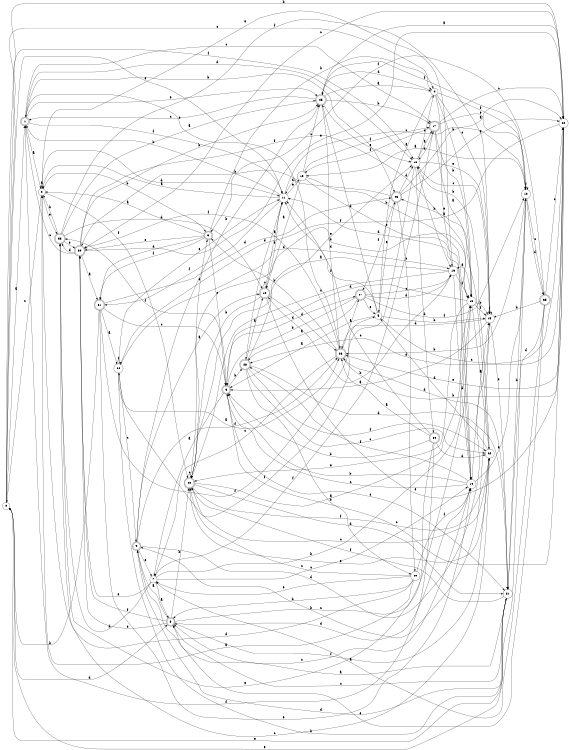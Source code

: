 digraph n29_6 {
__start0 [label="" shape="none"];

rankdir=LR;
size="8,5";

s0 [style="filled", color="black", fillcolor="white" shape="circle", label="0"];
s1 [style="rounded,filled", color="black", fillcolor="white" shape="doublecircle", label="1"];
s2 [style="filled", color="black", fillcolor="white" shape="circle", label="2"];
s3 [style="rounded,filled", color="black", fillcolor="white" shape="doublecircle", label="3"];
s4 [style="filled", color="black", fillcolor="white" shape="circle", label="4"];
s5 [style="filled", color="black", fillcolor="white" shape="circle", label="5"];
s6 [style="rounded,filled", color="black", fillcolor="white" shape="doublecircle", label="6"];
s7 [style="filled", color="black", fillcolor="white" shape="circle", label="7"];
s8 [style="rounded,filled", color="black", fillcolor="white" shape="doublecircle", label="8"];
s9 [style="rounded,filled", color="black", fillcolor="white" shape="doublecircle", label="9"];
s10 [style="rounded,filled", color="black", fillcolor="white" shape="doublecircle", label="10"];
s11 [style="filled", color="black", fillcolor="white" shape="circle", label="11"];
s12 [style="filled", color="black", fillcolor="white" shape="circle", label="12"];
s13 [style="filled", color="black", fillcolor="white" shape="circle", label="13"];
s14 [style="filled", color="black", fillcolor="white" shape="circle", label="14"];
s15 [style="filled", color="black", fillcolor="white" shape="circle", label="15"];
s16 [style="filled", color="black", fillcolor="white" shape="circle", label="16"];
s17 [style="rounded,filled", color="black", fillcolor="white" shape="doublecircle", label="17"];
s18 [style="filled", color="black", fillcolor="white" shape="circle", label="18"];
s19 [style="filled", color="black", fillcolor="white" shape="circle", label="19"];
s20 [style="rounded,filled", color="black", fillcolor="white" shape="doublecircle", label="20"];
s21 [style="filled", color="black", fillcolor="white" shape="circle", label="21"];
s22 [style="filled", color="black", fillcolor="white" shape="circle", label="22"];
s23 [style="rounded,filled", color="black", fillcolor="white" shape="doublecircle", label="23"];
s24 [style="filled", color="black", fillcolor="white" shape="circle", label="24"];
s25 [style="rounded,filled", color="black", fillcolor="white" shape="doublecircle", label="25"];
s26 [style="rounded,filled", color="black", fillcolor="white" shape="doublecircle", label="26"];
s27 [style="rounded,filled", color="black", fillcolor="white" shape="doublecircle", label="27"];
s28 [style="rounded,filled", color="black", fillcolor="white" shape="doublecircle", label="28"];
s29 [style="filled", color="black", fillcolor="white" shape="circle", label="29"];
s30 [style="rounded,filled", color="black", fillcolor="white" shape="doublecircle", label="30"];
s31 [style="rounded,filled", color="black", fillcolor="white" shape="doublecircle", label="31"];
s32 [style="filled", color="black", fillcolor="white" shape="circle", label="32"];
s33 [style="rounded,filled", color="black", fillcolor="white" shape="doublecircle", label="33"];
s34 [style="rounded,filled", color="black", fillcolor="white" shape="doublecircle", label="34"];
s35 [style="rounded,filled", color="black", fillcolor="white" shape="doublecircle", label="35"];
s0 -> s1 [label="a"];
s0 -> s24 [label="b"];
s0 -> s4 [label="c"];
s0 -> s8 [label="d"];
s0 -> s11 [label="e"];
s0 -> s16 [label="f"];
s1 -> s2 [label="a"];
s1 -> s23 [label="b"];
s1 -> s17 [label="c"];
s1 -> s16 [label="d"];
s1 -> s25 [label="e"];
s1 -> s11 [label="f"];
s2 -> s2 [label="a"];
s2 -> s3 [label="b"];
s2 -> s0 [label="c"];
s2 -> s11 [label="d"];
s2 -> s33 [label="e"];
s2 -> s20 [label="f"];
s3 -> s2 [label="a"];
s3 -> s4 [label="b"];
s3 -> s6 [label="c"];
s3 -> s31 [label="d"];
s3 -> s30 [label="e"];
s3 -> s31 [label="f"];
s4 -> s5 [label="a"];
s4 -> s18 [label="b"];
s4 -> s15 [label="c"];
s4 -> s25 [label="d"];
s4 -> s19 [label="e"];
s4 -> s12 [label="f"];
s5 -> s6 [label="a"];
s5 -> s15 [label="b"];
s5 -> s24 [label="c"];
s5 -> s25 [label="d"];
s5 -> s23 [label="e"];
s5 -> s11 [label="f"];
s6 -> s7 [label="a"];
s6 -> s28 [label="b"];
s6 -> s24 [label="c"];
s6 -> s27 [label="d"];
s6 -> s21 [label="e"];
s6 -> s33 [label="f"];
s7 -> s8 [label="a"];
s7 -> s18 [label="b"];
s7 -> s14 [label="c"];
s7 -> s33 [label="d"];
s7 -> s30 [label="e"];
s7 -> s17 [label="f"];
s8 -> s9 [label="a"];
s8 -> s20 [label="b"];
s8 -> s18 [label="c"];
s8 -> s14 [label="d"];
s8 -> s30 [label="e"];
s8 -> s30 [label="f"];
s9 -> s10 [label="a"];
s9 -> s25 [label="b"];
s9 -> s14 [label="c"];
s9 -> s15 [label="d"];
s9 -> s7 [label="e"];
s9 -> s26 [label="f"];
s10 -> s11 [label="a"];
s10 -> s20 [label="b"];
s10 -> s10 [label="c"];
s10 -> s26 [label="d"];
s10 -> s24 [label="e"];
s10 -> s11 [label="f"];
s11 -> s2 [label="a"];
s11 -> s1 [label="b"];
s11 -> s12 [label="c"];
s11 -> s28 [label="d"];
s11 -> s13 [label="e"];
s11 -> s31 [label="f"];
s12 -> s13 [label="a"];
s12 -> s26 [label="b"];
s12 -> s35 [label="c"];
s12 -> s35 [label="d"];
s12 -> s0 [label="e"];
s12 -> s12 [label="f"];
s13 -> s10 [label="a"];
s13 -> s14 [label="b"];
s13 -> s25 [label="c"];
s13 -> s11 [label="d"];
s13 -> s14 [label="e"];
s13 -> s17 [label="f"];
s14 -> s15 [label="a"];
s14 -> s6 [label="b"];
s14 -> s6 [label="c"];
s14 -> s11 [label="d"];
s14 -> s12 [label="e"];
s14 -> s28 [label="f"];
s15 -> s6 [label="a"];
s15 -> s9 [label="b"];
s15 -> s16 [label="c"];
s15 -> s26 [label="d"];
s15 -> s21 [label="e"];
s15 -> s15 [label="f"];
s16 -> s17 [label="a"];
s16 -> s19 [label="b"];
s16 -> s4 [label="c"];
s16 -> s34 [label="d"];
s16 -> s15 [label="e"];
s16 -> s32 [label="f"];
s17 -> s18 [label="a"];
s17 -> s18 [label="b"];
s17 -> s24 [label="c"];
s17 -> s16 [label="d"];
s17 -> s12 [label="e"];
s17 -> s13 [label="f"];
s18 -> s19 [label="a"];
s18 -> s15 [label="b"];
s18 -> s22 [label="c"];
s18 -> s6 [label="d"];
s18 -> s20 [label="e"];
s18 -> s15 [label="f"];
s19 -> s20 [label="a"];
s19 -> s10 [label="b"];
s19 -> s20 [label="c"];
s19 -> s14 [label="d"];
s19 -> s2 [label="e"];
s19 -> s18 [label="f"];
s20 -> s18 [label="a"];
s20 -> s18 [label="b"];
s20 -> s20 [label="c"];
s20 -> s21 [label="d"];
s20 -> s3 [label="e"];
s20 -> s22 [label="f"];
s21 -> s8 [label="a"];
s21 -> s12 [label="b"];
s21 -> s8 [label="c"];
s21 -> s9 [label="d"];
s21 -> s0 [label="e"];
s21 -> s20 [label="f"];
s22 -> s23 [label="a"];
s22 -> s16 [label="b"];
s22 -> s20 [label="c"];
s22 -> s5 [label="d"];
s22 -> s20 [label="e"];
s22 -> s8 [label="f"];
s23 -> s24 [label="a"];
s23 -> s30 [label="b"];
s23 -> s29 [label="c"];
s23 -> s16 [label="d"];
s23 -> s24 [label="e"];
s23 -> s27 [label="f"];
s24 -> s25 [label="a"];
s24 -> s26 [label="b"];
s24 -> s30 [label="c"];
s24 -> s28 [label="d"];
s24 -> s26 [label="e"];
s24 -> s32 [label="f"];
s25 -> s4 [label="a"];
s25 -> s17 [label="b"];
s25 -> s1 [label="c"];
s25 -> s26 [label="d"];
s25 -> s16 [label="e"];
s25 -> s12 [label="f"];
s26 -> s27 [label="a"];
s26 -> s3 [label="b"];
s26 -> s7 [label="c"];
s26 -> s21 [label="d"];
s26 -> s1 [label="e"];
s26 -> s30 [label="f"];
s27 -> s28 [label="a"];
s27 -> s6 [label="b"];
s27 -> s19 [label="c"];
s27 -> s19 [label="d"];
s27 -> s5 [label="e"];
s27 -> s12 [label="f"];
s28 -> s10 [label="a"];
s28 -> s29 [label="b"];
s28 -> s22 [label="c"];
s28 -> s21 [label="d"];
s28 -> s16 [label="e"];
s28 -> s22 [label="f"];
s29 -> s2 [label="a"];
s29 -> s8 [label="b"];
s29 -> s20 [label="c"];
s29 -> s2 [label="d"];
s29 -> s7 [label="e"];
s29 -> s14 [label="f"];
s30 -> s31 [label="a"];
s30 -> s25 [label="b"];
s30 -> s1 [label="c"];
s30 -> s33 [label="d"];
s30 -> s24 [label="e"];
s30 -> s18 [label="f"];
s31 -> s32 [label="a"];
s31 -> s0 [label="b"];
s31 -> s6 [label="c"];
s31 -> s23 [label="d"];
s31 -> s14 [label="e"];
s31 -> s5 [label="f"];
s32 -> s26 [label="a"];
s32 -> s21 [label="b"];
s32 -> s9 [label="c"];
s32 -> s19 [label="d"];
s32 -> s11 [label="e"];
s32 -> s32 [label="f"];
s33 -> s25 [label="a"];
s33 -> s2 [label="b"];
s33 -> s22 [label="c"];
s33 -> s10 [label="d"];
s33 -> s30 [label="e"];
s33 -> s15 [label="f"];
s34 -> s26 [label="a"];
s34 -> s6 [label="b"];
s34 -> s11 [label="c"];
s34 -> s22 [label="d"];
s34 -> s33 [label="e"];
s34 -> s1 [label="f"];
s35 -> s7 [label="a"];
s35 -> s15 [label="b"];
s35 -> s24 [label="c"];
s35 -> s21 [label="d"];
s35 -> s8 [label="e"];
s35 -> s3 [label="f"];

}